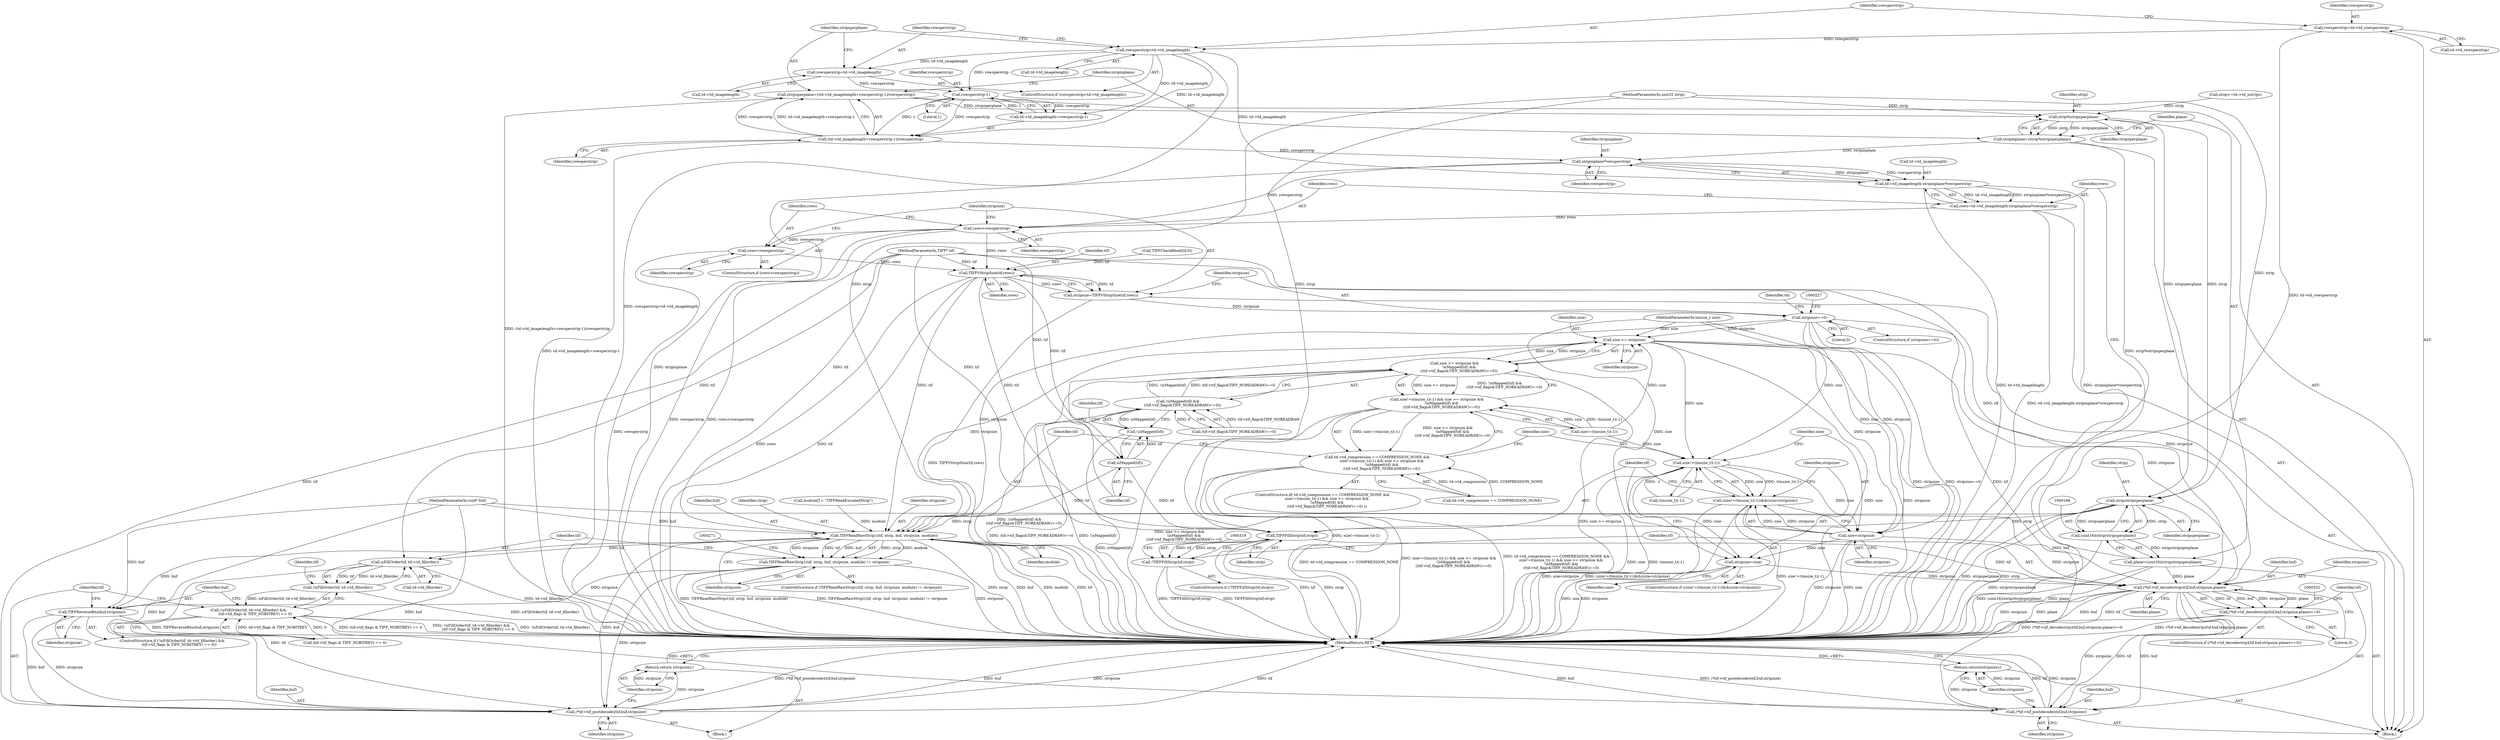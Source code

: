 digraph "1_libtiff_438274f938e046d33cb0e1230b41da32ffe223e1@del" {
"1000177" [label="(Call,stripsperplane=((td->td_imagelength+rowsperstrip-1)/rowsperstrip))"];
"1000179" [label="(Call,(td->td_imagelength+rowsperstrip-1)/rowsperstrip)"];
"1000167" [label="(Call,rowsperstrip>td->td_imagelength)"];
"1000161" [label="(Call,rowsperstrip=td->td_rowsperstrip)"];
"1000184" [label="(Call,rowsperstrip-1)"];
"1000172" [label="(Call,rowsperstrip=td->td_imagelength)"];
"1000190" [label="(Call,strip%stripsperplane)"];
"1000188" [label="(Call,stripinplane=(strip%stripsperplane))"];
"1000206" [label="(Call,stripinplane*rowsperstrip)"];
"1000202" [label="(Call,td->td_imagelength-stripinplane*rowsperstrip)"];
"1000200" [label="(Call,rows=td->td_imagelength-stripinplane*rowsperstrip)"];
"1000210" [label="(Call,rows>rowsperstrip)"];
"1000213" [label="(Call,rows=rowsperstrip)"];
"1000218" [label="(Call,TIFFVStripSize(tif,rows))"];
"1000216" [label="(Call,stripsize=TIFFVStripSize(tif,rows))"];
"1000222" [label="(Call,stripsize==0)"];
"1000245" [label="(Call,size >= stripsize)"];
"1000244" [label="(Call,size >= stripsize &&\n        !isMapped(tif) &&\n        ((tif->tif_flags&TIFF_NOREADRAW)==0))"];
"1000237" [label="(Call,size!=(tmsize_t)(-1) && size >= stripsize &&\n        !isMapped(tif) &&\n        ((tif->tif_flags&TIFF_NOREADRAW)==0))"];
"1000231" [label="(Call,td->td_compression == COMPRESSION_NONE &&\n        size!=(tmsize_t)(-1) && size >= stripsize &&\n        !isMapped(tif) &&\n        ((tif->tif_flags&TIFF_NOREADRAW)==0))"];
"1000262" [label="(Call,TIFFReadRawStrip1(tif, strip, buf, stripsize, module))"];
"1000261" [label="(Call,TIFFReadRawStrip1(tif, strip, buf, stripsize, module) != stripsize)"];
"1000289" [label="(Call,TIFFReverseBits(buf,stripsize))"];
"1000292" [label="(Call,(*tif->tif_postdecode)(tif,buf,stripsize))"];
"1000296" [label="(Return,return (stripsize);)"];
"1000277" [label="(Call,isFillOrder(tif, td->td_fillorder))"];
"1000276" [label="(Call,!isFillOrder(tif, td->td_fillorder))"];
"1000275" [label="(Call,!isFillOrder(tif, td->td_fillorder) &&\n            (tif->tif_flags & TIFF_NOBITREV) == 0)"];
"1000300" [label="(Call,size!=(tmsize_t)(-1))"];
"1000299" [label="(Call,(size!=(tmsize_t)(-1))&&(size<stripsize))"];
"1000306" [label="(Call,size<stripsize)"];
"1000309" [label="(Call,stripsize=size)"];
"1000324" [label="(Call,(*tif->tif_decodestrip)(tif,buf,stripsize,plane))"];
"1000323" [label="(Call,(*tif->tif_decodestrip)(tif,buf,stripsize,plane)<=0)"];
"1000335" [label="(Call,(*tif->tif_postdecode)(tif,buf,stripsize))"];
"1000339" [label="(Return,return(stripsize);)"];
"1000250" [label="(Call,isMapped(tif))"];
"1000249" [label="(Call,!isMapped(tif))"];
"1000248" [label="(Call,!isMapped(tif) &&\n        ((tif->tif_flags&TIFF_NOREADRAW)==0))"];
"1000314" [label="(Call,TIFFFillStrip(tif,strip))"];
"1000313" [label="(Call,!TIFFFillStrip(tif,strip))"];
"1000197" [label="(Call,strip/stripsperplane)"];
"1000195" [label="(Call,(uint16)(strip/stripsperplane))"];
"1000193" [label="(Call,plane=(uint16)(strip/stripsperplane))"];
"1000262" [label="(Call,TIFFReadRawStrip1(tif, strip, buf, stripsize, module))"];
"1000215" [label="(Identifier,rowsperstrip)"];
"1000275" [label="(Call,!isFillOrder(tif, td->td_fillorder) &&\n            (tif->tif_flags & TIFF_NOBITREV) == 0)"];
"1000193" [label="(Call,plane=(uint16)(strip/stripsperplane))"];
"1000201" [label="(Identifier,rows)"];
"1000276" [label="(Call,!isFillOrder(tif, td->td_fillorder))"];
"1000307" [label="(Identifier,size)"];
"1000106" [label="(MethodParameterIn,tmsize_t size)"];
"1000294" [label="(Identifier,buf)"];
"1000231" [label="(Call,td->td_compression == COMPRESSION_NONE &&\n        size!=(tmsize_t)(-1) && size >= stripsize &&\n        !isMapped(tif) &&\n        ((tif->tif_flags&TIFF_NOREADRAW)==0))"];
"1000292" [label="(Call,(*tif->tif_postdecode)(tif,buf,stripsize))"];
"1000335" [label="(Call,(*tif->tif_postdecode)(tif,buf,stripsize))"];
"1000299" [label="(Call,(size!=(tmsize_t)(-1))&&(size<stripsize))"];
"1000340" [label="(Identifier,stripsize)"];
"1000195" [label="(Call,(uint16)(strip/stripsperplane))"];
"1000260" [label="(ControlStructure,if (TIFFReadRawStrip1(tif, strip, buf, stripsize, module) != stripsize))"];
"1000166" [label="(ControlStructure,if (rowsperstrip>td->td_imagelength))"];
"1000264" [label="(Identifier,strip)"];
"1000188" [label="(Call,stripinplane=(strip%stripsperplane))"];
"1000295" [label="(Identifier,stripsize)"];
"1000224" [label="(Literal,0)"];
"1000336" [label="(Identifier,tif)"];
"1000244" [label="(Call,size >= stripsize &&\n        !isMapped(tif) &&\n        ((tif->tif_flags&TIFF_NOREADRAW)==0))"];
"1000328" [label="(Identifier,plane)"];
"1000222" [label="(Call,stripsize==0)"];
"1000338" [label="(Identifier,stripsize)"];
"1000179" [label="(Call,(td->td_imagelength+rowsperstrip-1)/rowsperstrip)"];
"1000267" [label="(Identifier,module)"];
"1000185" [label="(Identifier,rowsperstrip)"];
"1000279" [label="(Call,td->td_fillorder)"];
"1000178" [label="(Identifier,stripsperplane)"];
"1000187" [label="(Identifier,rowsperstrip)"];
"1000208" [label="(Identifier,rowsperstrip)"];
"1000311" [label="(Identifier,size)"];
"1000248" [label="(Call,!isMapped(tif) &&\n        ((tif->tif_flags&TIFF_NOREADRAW)==0))"];
"1000109" [label="(Call,module[] = \"TIFFReadEncodedStrip\")"];
"1000169" [label="(Call,td->td_imagelength)"];
"1000341" [label="(MethodReturn,RET)"];
"1000266" [label="(Identifier,stripsize)"];
"1000250" [label="(Call,isMapped(tif))"];
"1000291" [label="(Identifier,stripsize)"];
"1000218" [label="(Call,TIFFVStripSize(tif,rows))"];
"1000298" [label="(ControlStructure,if ((size!=(tmsize_t)(-1))&&(size<stripsize)))"];
"1000162" [label="(Identifier,rowsperstrip)"];
"1000326" [label="(Identifier,buf)"];
"1000214" [label="(Identifier,rows)"];
"1000301" [label="(Identifier,size)"];
"1000184" [label="(Call,rowsperstrip-1)"];
"1000251" [label="(Identifier,tif)"];
"1000306" [label="(Call,size<stripsize)"];
"1000261" [label="(Call,TIFFReadRawStrip1(tif, strip, buf, stripsize, module) != stripsize)"];
"1000232" [label="(Call,td->td_compression == COMPRESSION_NONE)"];
"1000297" [label="(Identifier,stripsize)"];
"1000198" [label="(Identifier,strip)"];
"1000194" [label="(Identifier,plane)"];
"1000127" [label="(Call,TIFFCheckRead(tif,0))"];
"1000197" [label="(Call,strip/stripsperplane)"];
"1000247" [label="(Identifier,stripsize)"];
"1000337" [label="(Identifier,buf)"];
"1000206" [label="(Call,stripinplane*rowsperstrip)"];
"1000323" [label="(Call,(*tif->tif_decodestrip)(tif,buf,stripsize,plane)<=0)"];
"1000211" [label="(Identifier,rows)"];
"1000278" [label="(Identifier,tif)"];
"1000293" [label="(Identifier,tif)"];
"1000220" [label="(Identifier,rows)"];
"1000234" [label="(Identifier,td)"];
"1000238" [label="(Call,size!=(tmsize_t)(-1))"];
"1000207" [label="(Identifier,stripinplane)"];
"1000173" [label="(Identifier,rowsperstrip)"];
"1000300" [label="(Call,size!=(tmsize_t)(-1))"];
"1000259" [label="(Block,)"];
"1000190" [label="(Call,strip%stripsperplane)"];
"1000296" [label="(Return,return (stripsize);)"];
"1000277" [label="(Call,isFillOrder(tif, td->td_fillorder))"];
"1000163" [label="(Call,td->td_rowsperstrip)"];
"1000219" [label="(Identifier,tif)"];
"1000202" [label="(Call,td->td_imagelength-stripinplane*rowsperstrip)"];
"1000268" [label="(Identifier,stripsize)"];
"1000168" [label="(Identifier,rowsperstrip)"];
"1000192" [label="(Identifier,stripsperplane)"];
"1000223" [label="(Identifier,stripsize)"];
"1000191" [label="(Identifier,strip)"];
"1000245" [label="(Call,size >= stripsize)"];
"1000309" [label="(Call,stripsize=size)"];
"1000136" [label="(Call,strip>=td->td_nstrips)"];
"1000209" [label="(ControlStructure,if (rows>rowsperstrip))"];
"1000339" [label="(Return,return(stripsize);)"];
"1000246" [label="(Identifier,size)"];
"1000217" [label="(Identifier,stripsize)"];
"1000212" [label="(Identifier,rowsperstrip)"];
"1000315" [label="(Identifier,tif)"];
"1000314" [label="(Call,TIFFFillStrip(tif,strip))"];
"1000310" [label="(Identifier,stripsize)"];
"1000104" [label="(MethodParameterIn,uint32 strip)"];
"1000265" [label="(Identifier,buf)"];
"1000282" [label="(Call,(tif->tif_flags & TIFF_NOBITREV) == 0)"];
"1000327" [label="(Identifier,stripsize)"];
"1000324" [label="(Call,(*tif->tif_decodestrip)(tif,buf,stripsize,plane))"];
"1000174" [label="(Call,td->td_imagelength)"];
"1000289" [label="(Call,TIFFReverseBits(buf,stripsize))"];
"1000313" [label="(Call,!TIFFFillStrip(tif,strip))"];
"1000302" [label="(Call,(tmsize_t)(-1))"];
"1000308" [label="(Identifier,stripsize)"];
"1000213" [label="(Call,rows=rowsperstrip)"];
"1000329" [label="(Literal,0)"];
"1000107" [label="(Block,)"];
"1000172" [label="(Call,rowsperstrip=td->td_imagelength)"];
"1000230" [label="(ControlStructure,if( td->td_compression == COMPRESSION_NONE &&\n        size!=(tmsize_t)(-1) && size >= stripsize &&\n        !isMapped(tif) &&\n        ((tif->tif_flags&TIFF_NOREADRAW)==0) ))"];
"1000252" [label="(Call,(tif->tif_flags&TIFF_NOREADRAW)==0)"];
"1000189" [label="(Identifier,stripinplane)"];
"1000325" [label="(Identifier,tif)"];
"1000263" [label="(Identifier,tif)"];
"1000274" [label="(ControlStructure,if (!isFillOrder(tif, td->td_fillorder) &&\n            (tif->tif_flags & TIFF_NOBITREV) == 0))"];
"1000312" [label="(ControlStructure,if (!TIFFFillStrip(tif,strip)))"];
"1000199" [label="(Identifier,stripsperplane)"];
"1000322" [label="(ControlStructure,if ((*tif->tif_decodestrip)(tif,buf,stripsize,plane)<=0))"];
"1000161" [label="(Call,rowsperstrip=td->td_rowsperstrip)"];
"1000200" [label="(Call,rows=td->td_imagelength-stripinplane*rowsperstrip)"];
"1000316" [label="(Identifier,strip)"];
"1000167" [label="(Call,rowsperstrip>td->td_imagelength)"];
"1000186" [label="(Literal,1)"];
"1000203" [label="(Call,td->td_imagelength)"];
"1000103" [label="(MethodParameterIn,TIFF* tif)"];
"1000285" [label="(Identifier,tif)"];
"1000180" [label="(Call,td->td_imagelength+rowsperstrip-1)"];
"1000237" [label="(Call,size!=(tmsize_t)(-1) && size >= stripsize &&\n        !isMapped(tif) &&\n        ((tif->tif_flags&TIFF_NOREADRAW)==0))"];
"1000105" [label="(MethodParameterIn,void* buf)"];
"1000290" [label="(Identifier,buf)"];
"1000255" [label="(Identifier,tif)"];
"1000221" [label="(ControlStructure,if (stripsize==0))"];
"1000210" [label="(Call,rows>rowsperstrip)"];
"1000177" [label="(Call,stripsperplane=((td->td_imagelength+rowsperstrip-1)/rowsperstrip))"];
"1000216" [label="(Call,stripsize=TIFFVStripSize(tif,rows))"];
"1000249" [label="(Call,!isMapped(tif))"];
"1000177" -> "1000107"  [label="AST: "];
"1000177" -> "1000179"  [label="CFG: "];
"1000178" -> "1000177"  [label="AST: "];
"1000179" -> "1000177"  [label="AST: "];
"1000189" -> "1000177"  [label="CFG: "];
"1000177" -> "1000341"  [label="DDG: (td->td_imagelength+rowsperstrip-1)/rowsperstrip"];
"1000179" -> "1000177"  [label="DDG: td->td_imagelength+rowsperstrip-1"];
"1000179" -> "1000177"  [label="DDG: rowsperstrip"];
"1000177" -> "1000190"  [label="DDG: stripsperplane"];
"1000179" -> "1000187"  [label="CFG: "];
"1000180" -> "1000179"  [label="AST: "];
"1000187" -> "1000179"  [label="AST: "];
"1000179" -> "1000341"  [label="DDG: td->td_imagelength+rowsperstrip-1"];
"1000167" -> "1000179"  [label="DDG: td->td_imagelength"];
"1000184" -> "1000179"  [label="DDG: rowsperstrip"];
"1000184" -> "1000179"  [label="DDG: 1"];
"1000179" -> "1000206"  [label="DDG: rowsperstrip"];
"1000167" -> "1000166"  [label="AST: "];
"1000167" -> "1000169"  [label="CFG: "];
"1000168" -> "1000167"  [label="AST: "];
"1000169" -> "1000167"  [label="AST: "];
"1000173" -> "1000167"  [label="CFG: "];
"1000178" -> "1000167"  [label="CFG: "];
"1000167" -> "1000341"  [label="DDG: rowsperstrip>td->td_imagelength"];
"1000161" -> "1000167"  [label="DDG: rowsperstrip"];
"1000167" -> "1000172"  [label="DDG: td->td_imagelength"];
"1000167" -> "1000180"  [label="DDG: td->td_imagelength"];
"1000167" -> "1000184"  [label="DDG: rowsperstrip"];
"1000167" -> "1000202"  [label="DDG: td->td_imagelength"];
"1000161" -> "1000107"  [label="AST: "];
"1000161" -> "1000163"  [label="CFG: "];
"1000162" -> "1000161"  [label="AST: "];
"1000163" -> "1000161"  [label="AST: "];
"1000168" -> "1000161"  [label="CFG: "];
"1000161" -> "1000341"  [label="DDG: td->td_rowsperstrip"];
"1000184" -> "1000180"  [label="AST: "];
"1000184" -> "1000186"  [label="CFG: "];
"1000185" -> "1000184"  [label="AST: "];
"1000186" -> "1000184"  [label="AST: "];
"1000180" -> "1000184"  [label="CFG: "];
"1000184" -> "1000180"  [label="DDG: rowsperstrip"];
"1000184" -> "1000180"  [label="DDG: 1"];
"1000172" -> "1000184"  [label="DDG: rowsperstrip"];
"1000172" -> "1000166"  [label="AST: "];
"1000172" -> "1000174"  [label="CFG: "];
"1000173" -> "1000172"  [label="AST: "];
"1000174" -> "1000172"  [label="AST: "];
"1000178" -> "1000172"  [label="CFG: "];
"1000190" -> "1000188"  [label="AST: "];
"1000190" -> "1000192"  [label="CFG: "];
"1000191" -> "1000190"  [label="AST: "];
"1000192" -> "1000190"  [label="AST: "];
"1000188" -> "1000190"  [label="CFG: "];
"1000190" -> "1000188"  [label="DDG: strip"];
"1000190" -> "1000188"  [label="DDG: stripsperplane"];
"1000136" -> "1000190"  [label="DDG: strip"];
"1000104" -> "1000190"  [label="DDG: strip"];
"1000190" -> "1000197"  [label="DDG: strip"];
"1000190" -> "1000197"  [label="DDG: stripsperplane"];
"1000188" -> "1000107"  [label="AST: "];
"1000189" -> "1000188"  [label="AST: "];
"1000194" -> "1000188"  [label="CFG: "];
"1000188" -> "1000341"  [label="DDG: strip%stripsperplane"];
"1000188" -> "1000206"  [label="DDG: stripinplane"];
"1000206" -> "1000202"  [label="AST: "];
"1000206" -> "1000208"  [label="CFG: "];
"1000207" -> "1000206"  [label="AST: "];
"1000208" -> "1000206"  [label="AST: "];
"1000202" -> "1000206"  [label="CFG: "];
"1000206" -> "1000341"  [label="DDG: stripinplane"];
"1000206" -> "1000202"  [label="DDG: stripinplane"];
"1000206" -> "1000202"  [label="DDG: rowsperstrip"];
"1000206" -> "1000210"  [label="DDG: rowsperstrip"];
"1000202" -> "1000200"  [label="AST: "];
"1000203" -> "1000202"  [label="AST: "];
"1000200" -> "1000202"  [label="CFG: "];
"1000202" -> "1000341"  [label="DDG: stripinplane*rowsperstrip"];
"1000202" -> "1000341"  [label="DDG: td->td_imagelength"];
"1000202" -> "1000200"  [label="DDG: td->td_imagelength"];
"1000202" -> "1000200"  [label="DDG: stripinplane*rowsperstrip"];
"1000200" -> "1000107"  [label="AST: "];
"1000201" -> "1000200"  [label="AST: "];
"1000211" -> "1000200"  [label="CFG: "];
"1000200" -> "1000341"  [label="DDG: td->td_imagelength-stripinplane*rowsperstrip"];
"1000200" -> "1000210"  [label="DDG: rows"];
"1000210" -> "1000209"  [label="AST: "];
"1000210" -> "1000212"  [label="CFG: "];
"1000211" -> "1000210"  [label="AST: "];
"1000212" -> "1000210"  [label="AST: "];
"1000214" -> "1000210"  [label="CFG: "];
"1000217" -> "1000210"  [label="CFG: "];
"1000210" -> "1000341"  [label="DDG: rows>rowsperstrip"];
"1000210" -> "1000341"  [label="DDG: rowsperstrip"];
"1000210" -> "1000213"  [label="DDG: rowsperstrip"];
"1000210" -> "1000218"  [label="DDG: rows"];
"1000213" -> "1000209"  [label="AST: "];
"1000213" -> "1000215"  [label="CFG: "];
"1000214" -> "1000213"  [label="AST: "];
"1000215" -> "1000213"  [label="AST: "];
"1000217" -> "1000213"  [label="CFG: "];
"1000213" -> "1000341"  [label="DDG: rowsperstrip"];
"1000213" -> "1000218"  [label="DDG: rows"];
"1000218" -> "1000216"  [label="AST: "];
"1000218" -> "1000220"  [label="CFG: "];
"1000219" -> "1000218"  [label="AST: "];
"1000220" -> "1000218"  [label="AST: "];
"1000216" -> "1000218"  [label="CFG: "];
"1000218" -> "1000341"  [label="DDG: tif"];
"1000218" -> "1000341"  [label="DDG: rows"];
"1000218" -> "1000216"  [label="DDG: tif"];
"1000218" -> "1000216"  [label="DDG: rows"];
"1000127" -> "1000218"  [label="DDG: tif"];
"1000103" -> "1000218"  [label="DDG: tif"];
"1000218" -> "1000250"  [label="DDG: tif"];
"1000218" -> "1000262"  [label="DDG: tif"];
"1000218" -> "1000314"  [label="DDG: tif"];
"1000216" -> "1000107"  [label="AST: "];
"1000217" -> "1000216"  [label="AST: "];
"1000223" -> "1000216"  [label="CFG: "];
"1000216" -> "1000341"  [label="DDG: TIFFVStripSize(tif,rows)"];
"1000216" -> "1000222"  [label="DDG: stripsize"];
"1000222" -> "1000221"  [label="AST: "];
"1000222" -> "1000224"  [label="CFG: "];
"1000223" -> "1000222"  [label="AST: "];
"1000224" -> "1000222"  [label="AST: "];
"1000227" -> "1000222"  [label="CFG: "];
"1000234" -> "1000222"  [label="CFG: "];
"1000222" -> "1000341"  [label="DDG: stripsize"];
"1000222" -> "1000341"  [label="DDG: stripsize==0"];
"1000222" -> "1000245"  [label="DDG: stripsize"];
"1000222" -> "1000262"  [label="DDG: stripsize"];
"1000222" -> "1000306"  [label="DDG: stripsize"];
"1000222" -> "1000324"  [label="DDG: stripsize"];
"1000245" -> "1000244"  [label="AST: "];
"1000245" -> "1000247"  [label="CFG: "];
"1000246" -> "1000245"  [label="AST: "];
"1000247" -> "1000245"  [label="AST: "];
"1000251" -> "1000245"  [label="CFG: "];
"1000244" -> "1000245"  [label="CFG: "];
"1000245" -> "1000341"  [label="DDG: size"];
"1000245" -> "1000341"  [label="DDG: stripsize"];
"1000245" -> "1000244"  [label="DDG: size"];
"1000245" -> "1000244"  [label="DDG: stripsize"];
"1000238" -> "1000245"  [label="DDG: size"];
"1000106" -> "1000245"  [label="DDG: size"];
"1000245" -> "1000262"  [label="DDG: stripsize"];
"1000245" -> "1000300"  [label="DDG: size"];
"1000245" -> "1000306"  [label="DDG: stripsize"];
"1000245" -> "1000324"  [label="DDG: stripsize"];
"1000244" -> "1000237"  [label="AST: "];
"1000244" -> "1000248"  [label="CFG: "];
"1000248" -> "1000244"  [label="AST: "];
"1000237" -> "1000244"  [label="CFG: "];
"1000244" -> "1000341"  [label="DDG: !isMapped(tif) &&\n        ((tif->tif_flags&TIFF_NOREADRAW)==0)"];
"1000244" -> "1000341"  [label="DDG: size >= stripsize"];
"1000244" -> "1000237"  [label="DDG: size >= stripsize"];
"1000244" -> "1000237"  [label="DDG: !isMapped(tif) &&\n        ((tif->tif_flags&TIFF_NOREADRAW)==0)"];
"1000248" -> "1000244"  [label="DDG: !isMapped(tif)"];
"1000248" -> "1000244"  [label="DDG: (tif->tif_flags&TIFF_NOREADRAW)==0"];
"1000237" -> "1000231"  [label="AST: "];
"1000237" -> "1000238"  [label="CFG: "];
"1000238" -> "1000237"  [label="AST: "];
"1000231" -> "1000237"  [label="CFG: "];
"1000237" -> "1000341"  [label="DDG: size!=(tmsize_t)(-1)"];
"1000237" -> "1000341"  [label="DDG: size >= stripsize &&\n        !isMapped(tif) &&\n        ((tif->tif_flags&TIFF_NOREADRAW)==0)"];
"1000237" -> "1000231"  [label="DDG: size!=(tmsize_t)(-1)"];
"1000237" -> "1000231"  [label="DDG: size >= stripsize &&\n        !isMapped(tif) &&\n        ((tif->tif_flags&TIFF_NOREADRAW)==0)"];
"1000238" -> "1000237"  [label="DDG: size"];
"1000238" -> "1000237"  [label="DDG: (tmsize_t)(-1)"];
"1000231" -> "1000230"  [label="AST: "];
"1000231" -> "1000232"  [label="CFG: "];
"1000232" -> "1000231"  [label="AST: "];
"1000263" -> "1000231"  [label="CFG: "];
"1000301" -> "1000231"  [label="CFG: "];
"1000231" -> "1000341"  [label="DDG: size!=(tmsize_t)(-1) && size >= stripsize &&\n        !isMapped(tif) &&\n        ((tif->tif_flags&TIFF_NOREADRAW)==0)"];
"1000231" -> "1000341"  [label="DDG: td->td_compression == COMPRESSION_NONE &&\n        size!=(tmsize_t)(-1) && size >= stripsize &&\n        !isMapped(tif) &&\n        ((tif->tif_flags&TIFF_NOREADRAW)==0)"];
"1000231" -> "1000341"  [label="DDG: td->td_compression == COMPRESSION_NONE"];
"1000232" -> "1000231"  [label="DDG: td->td_compression"];
"1000232" -> "1000231"  [label="DDG: COMPRESSION_NONE"];
"1000262" -> "1000261"  [label="AST: "];
"1000262" -> "1000267"  [label="CFG: "];
"1000263" -> "1000262"  [label="AST: "];
"1000264" -> "1000262"  [label="AST: "];
"1000265" -> "1000262"  [label="AST: "];
"1000266" -> "1000262"  [label="AST: "];
"1000267" -> "1000262"  [label="AST: "];
"1000268" -> "1000262"  [label="CFG: "];
"1000262" -> "1000341"  [label="DDG: buf"];
"1000262" -> "1000341"  [label="DDG: module"];
"1000262" -> "1000341"  [label="DDG: tif"];
"1000262" -> "1000341"  [label="DDG: strip"];
"1000262" -> "1000261"  [label="DDG: strip"];
"1000262" -> "1000261"  [label="DDG: module"];
"1000262" -> "1000261"  [label="DDG: stripsize"];
"1000262" -> "1000261"  [label="DDG: tif"];
"1000262" -> "1000261"  [label="DDG: buf"];
"1000250" -> "1000262"  [label="DDG: tif"];
"1000103" -> "1000262"  [label="DDG: tif"];
"1000197" -> "1000262"  [label="DDG: strip"];
"1000104" -> "1000262"  [label="DDG: strip"];
"1000105" -> "1000262"  [label="DDG: buf"];
"1000109" -> "1000262"  [label="DDG: module"];
"1000262" -> "1000277"  [label="DDG: tif"];
"1000262" -> "1000289"  [label="DDG: buf"];
"1000262" -> "1000292"  [label="DDG: buf"];
"1000261" -> "1000260"  [label="AST: "];
"1000261" -> "1000268"  [label="CFG: "];
"1000268" -> "1000261"  [label="AST: "];
"1000271" -> "1000261"  [label="CFG: "];
"1000278" -> "1000261"  [label="CFG: "];
"1000261" -> "1000341"  [label="DDG: stripsize"];
"1000261" -> "1000341"  [label="DDG: TIFFReadRawStrip1(tif, strip, buf, stripsize, module)"];
"1000261" -> "1000341"  [label="DDG: TIFFReadRawStrip1(tif, strip, buf, stripsize, module) != stripsize"];
"1000261" -> "1000289"  [label="DDG: stripsize"];
"1000261" -> "1000292"  [label="DDG: stripsize"];
"1000289" -> "1000274"  [label="AST: "];
"1000289" -> "1000291"  [label="CFG: "];
"1000290" -> "1000289"  [label="AST: "];
"1000291" -> "1000289"  [label="AST: "];
"1000293" -> "1000289"  [label="CFG: "];
"1000289" -> "1000341"  [label="DDG: TIFFReverseBits(buf,stripsize)"];
"1000105" -> "1000289"  [label="DDG: buf"];
"1000289" -> "1000292"  [label="DDG: buf"];
"1000289" -> "1000292"  [label="DDG: stripsize"];
"1000292" -> "1000259"  [label="AST: "];
"1000292" -> "1000295"  [label="CFG: "];
"1000293" -> "1000292"  [label="AST: "];
"1000294" -> "1000292"  [label="AST: "];
"1000295" -> "1000292"  [label="AST: "];
"1000297" -> "1000292"  [label="CFG: "];
"1000292" -> "1000341"  [label="DDG: (*tif->tif_postdecode)(tif,buf,stripsize)"];
"1000292" -> "1000341"  [label="DDG: buf"];
"1000292" -> "1000341"  [label="DDG: tif"];
"1000292" -> "1000341"  [label="DDG: stripsize"];
"1000277" -> "1000292"  [label="DDG: tif"];
"1000103" -> "1000292"  [label="DDG: tif"];
"1000105" -> "1000292"  [label="DDG: buf"];
"1000292" -> "1000296"  [label="DDG: stripsize"];
"1000296" -> "1000259"  [label="AST: "];
"1000296" -> "1000297"  [label="CFG: "];
"1000297" -> "1000296"  [label="AST: "];
"1000341" -> "1000296"  [label="CFG: "];
"1000296" -> "1000341"  [label="DDG: <RET>"];
"1000297" -> "1000296"  [label="DDG: stripsize"];
"1000277" -> "1000276"  [label="AST: "];
"1000277" -> "1000279"  [label="CFG: "];
"1000278" -> "1000277"  [label="AST: "];
"1000279" -> "1000277"  [label="AST: "];
"1000276" -> "1000277"  [label="CFG: "];
"1000277" -> "1000341"  [label="DDG: td->td_fillorder"];
"1000277" -> "1000276"  [label="DDG: tif"];
"1000277" -> "1000276"  [label="DDG: td->td_fillorder"];
"1000103" -> "1000277"  [label="DDG: tif"];
"1000276" -> "1000275"  [label="AST: "];
"1000285" -> "1000276"  [label="CFG: "];
"1000275" -> "1000276"  [label="CFG: "];
"1000276" -> "1000341"  [label="DDG: isFillOrder(tif, td->td_fillorder)"];
"1000276" -> "1000275"  [label="DDG: isFillOrder(tif, td->td_fillorder)"];
"1000275" -> "1000274"  [label="AST: "];
"1000275" -> "1000282"  [label="CFG: "];
"1000282" -> "1000275"  [label="AST: "];
"1000290" -> "1000275"  [label="CFG: "];
"1000293" -> "1000275"  [label="CFG: "];
"1000275" -> "1000341"  [label="DDG: (tif->tif_flags & TIFF_NOBITREV) == 0"];
"1000275" -> "1000341"  [label="DDG: !isFillOrder(tif, td->td_fillorder) &&\n            (tif->tif_flags & TIFF_NOBITREV) == 0"];
"1000275" -> "1000341"  [label="DDG: !isFillOrder(tif, td->td_fillorder)"];
"1000282" -> "1000275"  [label="DDG: tif->tif_flags & TIFF_NOBITREV"];
"1000282" -> "1000275"  [label="DDG: 0"];
"1000300" -> "1000299"  [label="AST: "];
"1000300" -> "1000302"  [label="CFG: "];
"1000301" -> "1000300"  [label="AST: "];
"1000302" -> "1000300"  [label="AST: "];
"1000307" -> "1000300"  [label="CFG: "];
"1000299" -> "1000300"  [label="CFG: "];
"1000300" -> "1000341"  [label="DDG: size"];
"1000300" -> "1000341"  [label="DDG: (tmsize_t)(-1)"];
"1000300" -> "1000299"  [label="DDG: size"];
"1000300" -> "1000299"  [label="DDG: (tmsize_t)(-1)"];
"1000238" -> "1000300"  [label="DDG: size"];
"1000106" -> "1000300"  [label="DDG: size"];
"1000302" -> "1000300"  [label="DDG: -1"];
"1000300" -> "1000306"  [label="DDG: size"];
"1000300" -> "1000309"  [label="DDG: size"];
"1000299" -> "1000298"  [label="AST: "];
"1000299" -> "1000306"  [label="CFG: "];
"1000306" -> "1000299"  [label="AST: "];
"1000310" -> "1000299"  [label="CFG: "];
"1000315" -> "1000299"  [label="CFG: "];
"1000299" -> "1000341"  [label="DDG: (size!=(tmsize_t)(-1))&&(size<stripsize)"];
"1000299" -> "1000341"  [label="DDG: size<stripsize"];
"1000299" -> "1000341"  [label="DDG: size!=(tmsize_t)(-1)"];
"1000306" -> "1000299"  [label="DDG: size"];
"1000306" -> "1000299"  [label="DDG: stripsize"];
"1000306" -> "1000308"  [label="CFG: "];
"1000307" -> "1000306"  [label="AST: "];
"1000308" -> "1000306"  [label="AST: "];
"1000306" -> "1000341"  [label="DDG: size"];
"1000306" -> "1000341"  [label="DDG: stripsize"];
"1000106" -> "1000306"  [label="DDG: size"];
"1000306" -> "1000309"  [label="DDG: size"];
"1000306" -> "1000324"  [label="DDG: stripsize"];
"1000309" -> "1000298"  [label="AST: "];
"1000309" -> "1000311"  [label="CFG: "];
"1000310" -> "1000309"  [label="AST: "];
"1000311" -> "1000309"  [label="AST: "];
"1000315" -> "1000309"  [label="CFG: "];
"1000309" -> "1000341"  [label="DDG: stripsize"];
"1000309" -> "1000341"  [label="DDG: size"];
"1000106" -> "1000309"  [label="DDG: size"];
"1000309" -> "1000324"  [label="DDG: stripsize"];
"1000324" -> "1000323"  [label="AST: "];
"1000324" -> "1000328"  [label="CFG: "];
"1000325" -> "1000324"  [label="AST: "];
"1000326" -> "1000324"  [label="AST: "];
"1000327" -> "1000324"  [label="AST: "];
"1000328" -> "1000324"  [label="AST: "];
"1000329" -> "1000324"  [label="CFG: "];
"1000324" -> "1000341"  [label="DDG: buf"];
"1000324" -> "1000341"  [label="DDG: plane"];
"1000324" -> "1000341"  [label="DDG: tif"];
"1000324" -> "1000341"  [label="DDG: stripsize"];
"1000324" -> "1000323"  [label="DDG: tif"];
"1000324" -> "1000323"  [label="DDG: buf"];
"1000324" -> "1000323"  [label="DDG: stripsize"];
"1000324" -> "1000323"  [label="DDG: plane"];
"1000314" -> "1000324"  [label="DDG: tif"];
"1000103" -> "1000324"  [label="DDG: tif"];
"1000105" -> "1000324"  [label="DDG: buf"];
"1000193" -> "1000324"  [label="DDG: plane"];
"1000324" -> "1000335"  [label="DDG: tif"];
"1000324" -> "1000335"  [label="DDG: buf"];
"1000324" -> "1000335"  [label="DDG: stripsize"];
"1000323" -> "1000322"  [label="AST: "];
"1000323" -> "1000329"  [label="CFG: "];
"1000329" -> "1000323"  [label="AST: "];
"1000332" -> "1000323"  [label="CFG: "];
"1000336" -> "1000323"  [label="CFG: "];
"1000323" -> "1000341"  [label="DDG: (*tif->tif_decodestrip)(tif,buf,stripsize,plane)"];
"1000323" -> "1000341"  [label="DDG: (*tif->tif_decodestrip)(tif,buf,stripsize,plane)<=0"];
"1000335" -> "1000107"  [label="AST: "];
"1000335" -> "1000338"  [label="CFG: "];
"1000336" -> "1000335"  [label="AST: "];
"1000337" -> "1000335"  [label="AST: "];
"1000338" -> "1000335"  [label="AST: "];
"1000340" -> "1000335"  [label="CFG: "];
"1000335" -> "1000341"  [label="DDG: tif"];
"1000335" -> "1000341"  [label="DDG: stripsize"];
"1000335" -> "1000341"  [label="DDG: buf"];
"1000335" -> "1000341"  [label="DDG: (*tif->tif_postdecode)(tif,buf,stripsize)"];
"1000103" -> "1000335"  [label="DDG: tif"];
"1000105" -> "1000335"  [label="DDG: buf"];
"1000335" -> "1000339"  [label="DDG: stripsize"];
"1000339" -> "1000107"  [label="AST: "];
"1000339" -> "1000340"  [label="CFG: "];
"1000340" -> "1000339"  [label="AST: "];
"1000341" -> "1000339"  [label="CFG: "];
"1000339" -> "1000341"  [label="DDG: <RET>"];
"1000340" -> "1000339"  [label="DDG: stripsize"];
"1000250" -> "1000249"  [label="AST: "];
"1000250" -> "1000251"  [label="CFG: "];
"1000251" -> "1000250"  [label="AST: "];
"1000249" -> "1000250"  [label="CFG: "];
"1000250" -> "1000249"  [label="DDG: tif"];
"1000103" -> "1000250"  [label="DDG: tif"];
"1000250" -> "1000314"  [label="DDG: tif"];
"1000249" -> "1000248"  [label="AST: "];
"1000255" -> "1000249"  [label="CFG: "];
"1000248" -> "1000249"  [label="CFG: "];
"1000249" -> "1000341"  [label="DDG: isMapped(tif)"];
"1000249" -> "1000248"  [label="DDG: isMapped(tif)"];
"1000248" -> "1000252"  [label="CFG: "];
"1000252" -> "1000248"  [label="AST: "];
"1000248" -> "1000341"  [label="DDG: (tif->tif_flags&TIFF_NOREADRAW)==0"];
"1000248" -> "1000341"  [label="DDG: !isMapped(tif)"];
"1000252" -> "1000248"  [label="DDG: tif->tif_flags&TIFF_NOREADRAW"];
"1000252" -> "1000248"  [label="DDG: 0"];
"1000314" -> "1000313"  [label="AST: "];
"1000314" -> "1000316"  [label="CFG: "];
"1000315" -> "1000314"  [label="AST: "];
"1000316" -> "1000314"  [label="AST: "];
"1000313" -> "1000314"  [label="CFG: "];
"1000314" -> "1000341"  [label="DDG: tif"];
"1000314" -> "1000341"  [label="DDG: strip"];
"1000314" -> "1000313"  [label="DDG: tif"];
"1000314" -> "1000313"  [label="DDG: strip"];
"1000103" -> "1000314"  [label="DDG: tif"];
"1000197" -> "1000314"  [label="DDG: strip"];
"1000104" -> "1000314"  [label="DDG: strip"];
"1000313" -> "1000312"  [label="AST: "];
"1000319" -> "1000313"  [label="CFG: "];
"1000325" -> "1000313"  [label="CFG: "];
"1000313" -> "1000341"  [label="DDG: !TIFFFillStrip(tif,strip)"];
"1000313" -> "1000341"  [label="DDG: TIFFFillStrip(tif,strip)"];
"1000197" -> "1000195"  [label="AST: "];
"1000197" -> "1000199"  [label="CFG: "];
"1000198" -> "1000197"  [label="AST: "];
"1000199" -> "1000197"  [label="AST: "];
"1000195" -> "1000197"  [label="CFG: "];
"1000197" -> "1000341"  [label="DDG: stripsperplane"];
"1000197" -> "1000341"  [label="DDG: strip"];
"1000197" -> "1000195"  [label="DDG: strip"];
"1000197" -> "1000195"  [label="DDG: stripsperplane"];
"1000104" -> "1000197"  [label="DDG: strip"];
"1000195" -> "1000193"  [label="AST: "];
"1000196" -> "1000195"  [label="AST: "];
"1000193" -> "1000195"  [label="CFG: "];
"1000195" -> "1000341"  [label="DDG: strip/stripsperplane"];
"1000195" -> "1000193"  [label="DDG: strip/stripsperplane"];
"1000193" -> "1000107"  [label="AST: "];
"1000194" -> "1000193"  [label="AST: "];
"1000201" -> "1000193"  [label="CFG: "];
"1000193" -> "1000341"  [label="DDG: plane"];
"1000193" -> "1000341"  [label="DDG: (uint16)(strip/stripsperplane)"];
}
